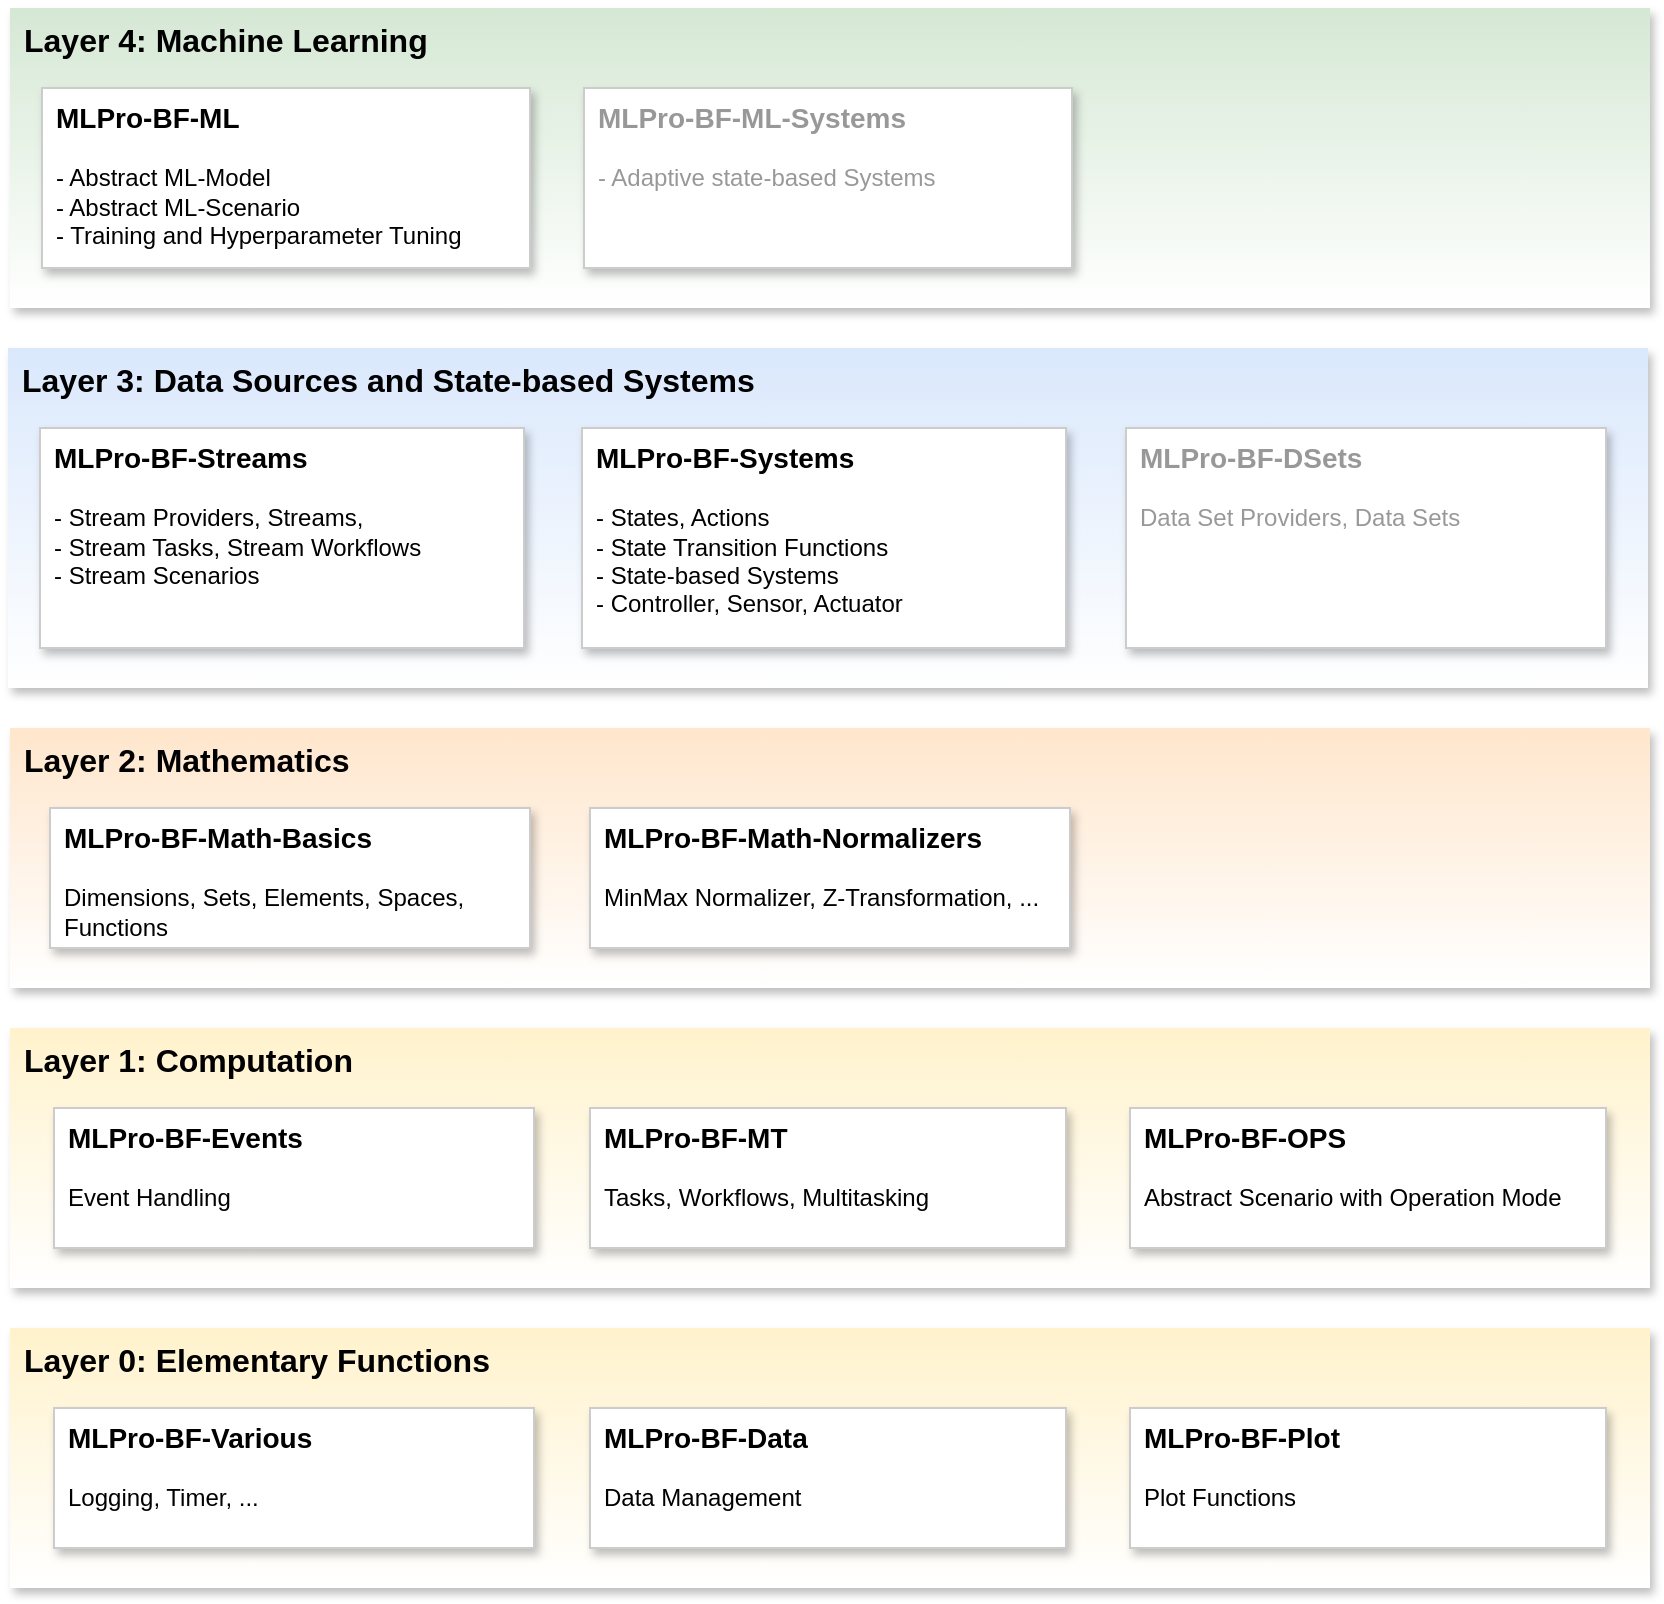 <mxfile version="20.7.4" type="device"><diagram id="fFlcpSXXy8tqmFIUa-IP" name="Seite-1"><mxGraphModel dx="2894" dy="1236" grid="1" gridSize="10" guides="1" tooltips="1" connect="1" arrows="1" fold="1" page="1" pageScale="1" pageWidth="4681" pageHeight="3300" math="0" shadow="0"><root><mxCell id="0"/><mxCell id="1" parent="0"/><mxCell id="JanPlrSS_G9j6Y3K1HOv-21" value="Layer 0: Elementary Functions" style="rounded=0;whiteSpace=wrap;html=1;shadow=1;glass=0;fontSize=16;align=left;labelPosition=center;verticalLabelPosition=middle;verticalAlign=top;spacingLeft=5;fontStyle=1;strokeColor=none;fillColor=#fff2cc;strokeWidth=1;fontFamily=Helvetica;gradientColor=#FFFFFF;" parent="1" vertex="1"><mxGeometry x="40" y="700" width="820" height="130" as="geometry"/></mxCell><mxCell id="JanPlrSS_G9j6Y3K1HOv-16" value="Layer 3: Data Sources and State-based Systems" style="rounded=0;whiteSpace=wrap;html=1;shadow=1;glass=0;fontSize=16;align=left;labelPosition=center;verticalLabelPosition=middle;verticalAlign=top;spacingLeft=5;spacingRight=5;fontStyle=1;fillColor=#dae8fc;strokeColor=none;strokeWidth=2;gradientColor=#FFFFFF;" parent="1" vertex="1"><mxGeometry x="39" y="210" width="820" height="170" as="geometry"/></mxCell><mxCell id="JanPlrSS_G9j6Y3K1HOv-14" value="Layer 2: Mathematics" style="rounded=0;whiteSpace=wrap;html=1;shadow=1;glass=0;fontSize=16;align=left;labelPosition=center;verticalLabelPosition=middle;verticalAlign=top;spacingLeft=5;fontStyle=1;fillColor=#ffe6cc;strokeColor=none;strokeWidth=1;gradientColor=#FFFFFF;" parent="1" vertex="1"><mxGeometry x="40" y="400" width="820" height="130" as="geometry"/></mxCell><mxCell id="JanPlrSS_G9j6Y3K1HOv-13" value="Layer 1: Computation" style="rounded=0;whiteSpace=wrap;html=1;shadow=1;glass=0;fontSize=16;align=left;labelPosition=center;verticalLabelPosition=middle;verticalAlign=top;spacingLeft=5;fontStyle=1;fillColor=#fff2cc;strokeColor=none;strokeWidth=1;gradientColor=#FFFFFF;" parent="1" vertex="1"><mxGeometry x="40" y="550" width="820" height="130" as="geometry"/></mxCell><mxCell id="JanPlrSS_G9j6Y3K1HOv-1" value="&lt;font style=&quot;font-size: 14px;&quot;&gt;MLPro-BF-Various&lt;/font&gt;&lt;br&gt;&lt;span style=&quot;font-weight: normal;&quot;&gt;&lt;br&gt;Logging, Timer, ...&lt;/span&gt;" style="rounded=0;whiteSpace=wrap;html=1;glass=0;shadow=1;align=left;verticalAlign=top;fontStyle=1;spacingLeft=5;strokeColor=#CCCCCC;" parent="1" vertex="1"><mxGeometry x="62" y="740" width="240" height="70" as="geometry"/></mxCell><mxCell id="JanPlrSS_G9j6Y3K1HOv-3" value="&lt;font style=&quot;font-size: 14px;&quot;&gt;MLPro-BF-Math-Basics&lt;br&gt;&lt;/font&gt;&lt;span style=&quot;font-weight: normal;&quot;&gt;&lt;br&gt;Dimensions, Sets, Elements, Spaces, Functions&lt;/span&gt;" style="rounded=0;whiteSpace=wrap;html=1;glass=0;shadow=1;align=left;verticalAlign=top;fontStyle=1;spacingLeft=5;strokeColor=#CCCCCC;" parent="1" vertex="1"><mxGeometry x="60" y="440" width="240" height="70" as="geometry"/></mxCell><mxCell id="JanPlrSS_G9j6Y3K1HOv-4" value="&lt;font style=&quot;font-size: 14px;&quot;&gt;MLPro-BF-Events&lt;/font&gt;&lt;br&gt;&lt;br&gt;&lt;span style=&quot;font-weight: normal;&quot;&gt;Event Handling&lt;/span&gt;" style="rounded=0;whiteSpace=wrap;html=1;glass=0;shadow=1;align=left;verticalAlign=top;fontStyle=1;spacingLeft=5;strokeColor=#CCCCCC;" parent="1" vertex="1"><mxGeometry x="62" y="590" width="240" height="70" as="geometry"/></mxCell><mxCell id="JanPlrSS_G9j6Y3K1HOv-5" value="&lt;font style=&quot;font-size: 14px;&quot;&gt;MLPro-BF-MT &lt;/font&gt;&lt;br&gt;&lt;br&gt;&lt;span style=&quot;font-weight: normal;&quot;&gt;Tasks, Workflows, Multitasking&amp;nbsp;&lt;/span&gt;" style="rounded=0;whiteSpace=wrap;html=1;glass=0;shadow=1;align=left;verticalAlign=top;fontStyle=1;spacingLeft=5;strokeColor=#CCCCCC;" parent="1" vertex="1"><mxGeometry x="330" y="590" width="238" height="70" as="geometry"/></mxCell><mxCell id="JanPlrSS_G9j6Y3K1HOv-6" value="&lt;font style=&quot;font-size: 14px;&quot;&gt;MLPro-BF-Streams&lt;/font&gt;&lt;br&gt;&lt;br&gt;&lt;span style=&quot;font-weight: normal;&quot;&gt;- Stream Providers, Streams,&lt;br&gt;- Stream Tasks, Stream Workflows&lt;br&gt;- Stream Scenarios&lt;br&gt;&lt;/span&gt;" style="rounded=0;whiteSpace=wrap;html=1;glass=0;shadow=1;align=left;verticalAlign=top;fontStyle=1;spacingLeft=5;strokeColor=#CCCCCC;" parent="1" vertex="1"><mxGeometry x="55" y="250" width="242" height="110" as="geometry"/></mxCell><mxCell id="JanPlrSS_G9j6Y3K1HOv-7" value="&lt;font style=&quot;font-size: 14px;&quot;&gt;MLPro-BF-Data&lt;/font&gt;&lt;br&gt;&lt;span style=&quot;font-weight: normal;&quot;&gt;&lt;br&gt;Data Management&lt;/span&gt;" style="rounded=0;whiteSpace=wrap;html=1;glass=0;shadow=1;align=left;verticalAlign=top;fontStyle=1;spacingLeft=5;strokeColor=#CCCCCC;" parent="1" vertex="1"><mxGeometry x="330" y="740" width="238" height="70" as="geometry"/></mxCell><mxCell id="JanPlrSS_G9j6Y3K1HOv-9" value="&lt;font style=&quot;font-size: 14px;&quot;&gt;MLPro-BF-Plot&lt;/font&gt;&lt;br&gt;&lt;span style=&quot;font-weight: normal;&quot;&gt;&lt;br&gt;Plot Functions&lt;/span&gt;" style="rounded=0;whiteSpace=wrap;html=1;glass=0;shadow=1;align=left;verticalAlign=top;fontStyle=1;spacingLeft=5;strokeColor=#CCCCCC;" parent="1" vertex="1"><mxGeometry x="600" y="740" width="238" height="70" as="geometry"/></mxCell><mxCell id="JanPlrSS_G9j6Y3K1HOv-17" value="&lt;font style=&quot;font-size: 14px;&quot;&gt;MLPro-BF-DSets&amp;nbsp;&lt;/font&gt;&lt;br&gt;&lt;br&gt;&lt;span style=&quot;font-weight: normal;&quot;&gt;Data Set Providers, Data Sets&lt;/span&gt;" style="rounded=0;whiteSpace=wrap;html=1;glass=0;shadow=1;align=left;verticalAlign=top;fontStyle=1;spacingLeft=5;strokeColor=#CCCCCC;textOpacity=40;" parent="1" vertex="1"><mxGeometry x="598" y="250" width="240" height="110" as="geometry"/></mxCell><mxCell id="6ukmmrOL0svYUb4AZbMv-1" value="&lt;span style=&quot;font-size: 14px;&quot;&gt;MLPro-BF-OPS&lt;br&gt;&lt;/span&gt;&lt;br&gt;&lt;span style=&quot;font-weight: 400;&quot;&gt;Abstract Scenario with Operation Mode&lt;/span&gt;" style="rounded=0;whiteSpace=wrap;html=1;glass=0;shadow=1;align=left;verticalAlign=top;fontStyle=1;spacingLeft=5;strokeColor=#CCCCCC;" parent="1" vertex="1"><mxGeometry x="600" y="590" width="238" height="70" as="geometry"/></mxCell><mxCell id="poz4g7Cixv0vnX6POtua-1" value="&lt;font style=&quot;font-size: 14px;&quot;&gt;MLPro-BF-Systems&lt;br&gt;&lt;/font&gt;&lt;span style=&quot;font-weight: normal;&quot;&gt;&lt;br&gt;- States, Actions&lt;br&gt;- State Transition Functions&lt;br&gt;- State-based Systems&lt;br&gt;- Controller, Sensor, Actuator&lt;br&gt;&lt;/span&gt;" style="rounded=0;whiteSpace=wrap;html=1;glass=0;shadow=1;align=left;verticalAlign=top;fontStyle=1;spacingLeft=5;strokeColor=#CCCCCC;" parent="1" vertex="1"><mxGeometry x="326" y="250" width="242" height="110" as="geometry"/></mxCell><mxCell id="poz4g7Cixv0vnX6POtua-5" value="Layer 4: Machine Learning" style="rounded=0;whiteSpace=wrap;html=1;shadow=1;glass=0;fontSize=16;align=left;labelPosition=center;verticalLabelPosition=middle;verticalAlign=top;spacingLeft=5;spacingRight=5;fontStyle=1;fillColor=#d5e8d4;strokeColor=none;strokeWidth=2;gradientColor=#FFFFFF;" parent="1" vertex="1"><mxGeometry x="40" y="40" width="820" height="150" as="geometry"/></mxCell><mxCell id="JanPlrSS_G9j6Y3K1HOv-8" value="&lt;font style=&quot;font-size: 14px;&quot;&gt;MLPro-BF-ML&lt;/font&gt;&lt;span style=&quot;background-color: initial; font-weight: normal;&quot;&gt;&lt;br&gt;&lt;/span&gt;&lt;span style=&quot;background-color: initial; font-weight: normal;&quot;&gt;&lt;br&gt;&lt;/span&gt;&lt;span style=&quot;background-color: initial; font-weight: normal;&quot;&gt;- Abstract ML-Model&lt;/span&gt;&lt;span style=&quot;background-color: initial; font-weight: normal;&quot;&gt;&lt;br&gt;&lt;/span&gt;&lt;span style=&quot;background-color: initial; font-weight: normal;&quot;&gt;- Abstract ML-Scenario&lt;/span&gt;&lt;span style=&quot;background-color: initial; font-weight: normal;&quot;&gt;&lt;br&gt;&lt;/span&gt;&lt;span style=&quot;background-color: initial; font-weight: normal;&quot;&gt;- Training and Hyperparameter Tuning&lt;/span&gt;&lt;span style=&quot;background-color: initial; font-weight: normal;&quot;&gt;&lt;br&gt;&lt;/span&gt;&lt;blockquote style=&quot;margin: 0 0 0 40px; border: none; padding: 0px;&quot;&gt;&lt;/blockquote&gt;&lt;blockquote style=&quot;margin: 0 0 0 40px; border: none; padding: 0px;&quot;&gt;&lt;/blockquote&gt;" style="rounded=0;whiteSpace=wrap;html=1;glass=0;shadow=1;align=left;verticalAlign=top;fontStyle=1;spacingLeft=5;strokeColor=#CCCCCC;" parent="1" vertex="1"><mxGeometry x="56" y="80" width="244" height="90" as="geometry"/></mxCell><mxCell id="poz4g7Cixv0vnX6POtua-6" value="&lt;font style=&quot;font-size: 14px;&quot;&gt;MLPro-BF-Math-Normalizers&lt;br&gt;&lt;/font&gt;&lt;span style=&quot;font-weight: normal;&quot;&gt;&lt;br&gt;MinMax Normalizer, Z-Transformation, ...&lt;/span&gt;" style="rounded=0;whiteSpace=wrap;html=1;glass=0;shadow=1;align=left;verticalAlign=top;fontStyle=1;spacingLeft=5;strokeColor=#CCCCCC;" parent="1" vertex="1"><mxGeometry x="330" y="440" width="240" height="70" as="geometry"/></mxCell><mxCell id="veiF9XdxRXXrKQOlLGOd-1" value="&lt;font style=&quot;font-size: 14px;&quot;&gt;MLPro-BF-ML-Systems&lt;/font&gt;&lt;span style=&quot;background-color: initial; font-weight: normal;&quot;&gt;&lt;br&gt;&lt;/span&gt;&lt;span style=&quot;background-color: initial; font-weight: normal;&quot;&gt;&lt;br&gt;- Adaptive state-based Systems&lt;/span&gt;&lt;span style=&quot;background-color: initial; font-weight: normal;&quot;&gt;&lt;br&gt;&lt;/span&gt;&lt;blockquote style=&quot;margin: 0 0 0 40px; border: none; padding: 0px;&quot;&gt;&lt;/blockquote&gt;&lt;blockquote style=&quot;margin: 0 0 0 40px; border: none; padding: 0px;&quot;&gt;&lt;/blockquote&gt;" style="rounded=0;whiteSpace=wrap;html=1;glass=0;shadow=1;align=left;verticalAlign=top;fontStyle=1;spacingLeft=5;strokeColor=#CCCCCC;textOpacity=40;" parent="1" vertex="1"><mxGeometry x="327" y="80" width="244" height="90" as="geometry"/></mxCell></root></mxGraphModel></diagram></mxfile>